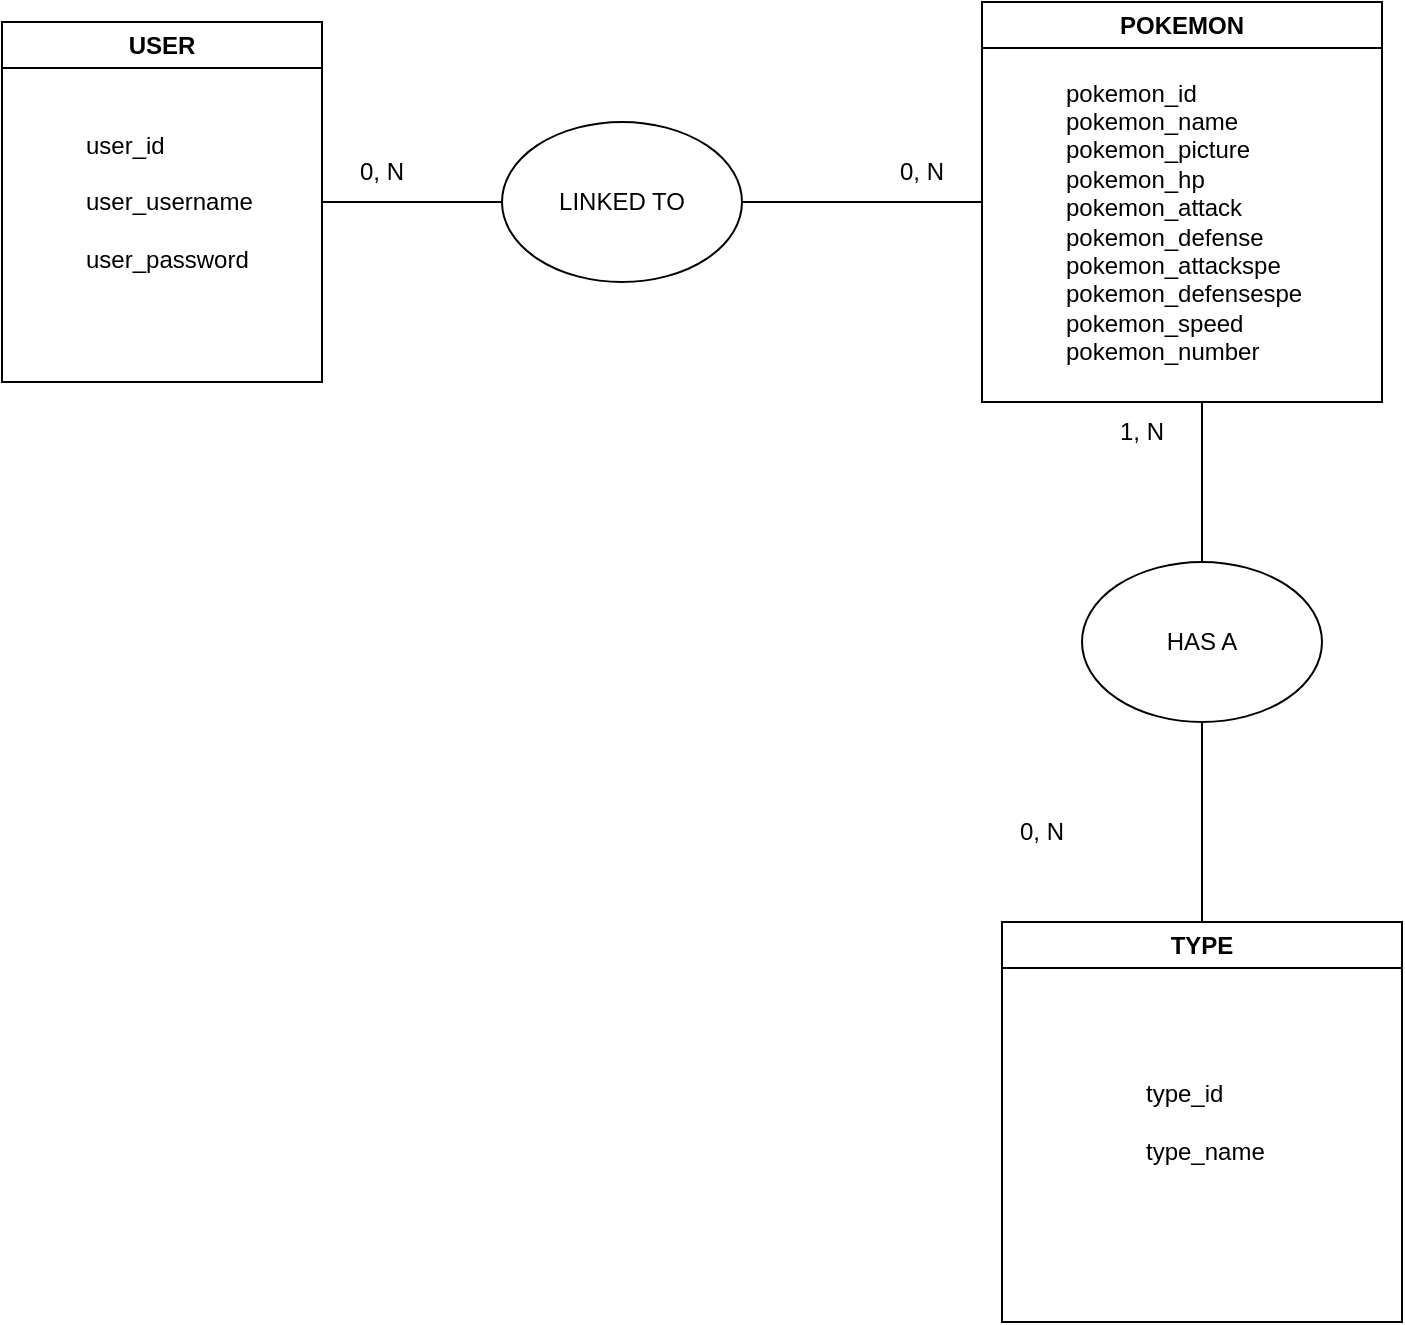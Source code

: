 <mxfile version="21.7.4" type="device">
  <diagram name="Page-1" id="aP4xpSwZqgnwJ2yMxaQ7">
    <mxGraphModel dx="2074" dy="1070" grid="1" gridSize="10" guides="1" tooltips="1" connect="1" arrows="1" fold="1" page="1" pageScale="1" pageWidth="827" pageHeight="1169" math="0" shadow="0">
      <root>
        <mxCell id="0" />
        <mxCell id="1" parent="0" />
        <mxCell id="vogE3yvGKdfBUrHDdPil-5" value="LINKED TO" style="ellipse;whiteSpace=wrap;html=1;" parent="1" vertex="1">
          <mxGeometry x="340" y="260" width="120" height="80" as="geometry" />
        </mxCell>
        <mxCell id="vogE3yvGKdfBUrHDdPil-6" value="" style="endArrow=none;html=1;rounded=0;exitX=0;exitY=1;exitDx=0;exitDy=0;" parent="1" source="vogE3yvGKdfBUrHDdPil-16" target="vogE3yvGKdfBUrHDdPil-5" edge="1">
          <mxGeometry width="50" height="50" relative="1" as="geometry">
            <mxPoint x="260" y="300" as="sourcePoint" />
            <mxPoint x="400" y="430" as="targetPoint" />
          </mxGeometry>
        </mxCell>
        <mxCell id="vogE3yvGKdfBUrHDdPil-7" value="" style="endArrow=none;html=1;rounded=0;exitX=0;exitY=0.5;exitDx=0;exitDy=0;entryX=1;entryY=0.5;entryDx=0;entryDy=0;" parent="1" target="vogE3yvGKdfBUrHDdPil-5" edge="1">
          <mxGeometry width="50" height="50" relative="1" as="geometry">
            <mxPoint x="580" y="300" as="sourcePoint" />
            <mxPoint x="440" y="530" as="targetPoint" />
          </mxGeometry>
        </mxCell>
        <mxCell id="vogE3yvGKdfBUrHDdPil-8" value="HAS A" style="ellipse;whiteSpace=wrap;html=1;" parent="1" vertex="1">
          <mxGeometry x="630" y="480" width="120" height="80" as="geometry" />
        </mxCell>
        <mxCell id="vogE3yvGKdfBUrHDdPil-9" value="" style="endArrow=none;html=1;rounded=0;exitX=0.5;exitY=0;exitDx=0;exitDy=0;entryX=0.5;entryY=1;entryDx=0;entryDy=0;" parent="1" target="vogE3yvGKdfBUrHDdPil-8" edge="1">
          <mxGeometry width="50" height="50" relative="1" as="geometry">
            <mxPoint x="690" y="660" as="sourcePoint" />
            <mxPoint x="650" y="480" as="targetPoint" />
          </mxGeometry>
        </mxCell>
        <mxCell id="vogE3yvGKdfBUrHDdPil-10" value="" style="endArrow=none;html=1;rounded=0;exitX=0.5;exitY=0;exitDx=0;exitDy=0;" parent="1" source="vogE3yvGKdfBUrHDdPil-8" edge="1">
          <mxGeometry width="50" height="50" relative="1" as="geometry">
            <mxPoint x="390" y="580" as="sourcePoint" />
            <mxPoint x="690" y="400" as="targetPoint" />
            <Array as="points">
              <mxPoint x="690" y="470" />
            </Array>
          </mxGeometry>
        </mxCell>
        <mxCell id="vogE3yvGKdfBUrHDdPil-16" value="0, N" style="text;strokeColor=none;align=center;fillColor=none;html=1;verticalAlign=middle;whiteSpace=wrap;rounded=0;" parent="1" vertex="1">
          <mxGeometry x="250" y="270" width="60" height="30" as="geometry" />
        </mxCell>
        <mxCell id="vogE3yvGKdfBUrHDdPil-18" value="0, N" style="text;strokeColor=none;align=center;fillColor=none;html=1;verticalAlign=middle;whiteSpace=wrap;rounded=0;" parent="1" vertex="1">
          <mxGeometry x="520" y="270" width="60" height="30" as="geometry" />
        </mxCell>
        <mxCell id="vogE3yvGKdfBUrHDdPil-19" value="1, N" style="text;strokeColor=none;align=center;fillColor=none;html=1;verticalAlign=middle;whiteSpace=wrap;rounded=0;" parent="1" vertex="1">
          <mxGeometry x="630" y="400" width="60" height="30" as="geometry" />
        </mxCell>
        <mxCell id="vogE3yvGKdfBUrHDdPil-20" value="0, N" style="text;strokeColor=none;align=center;fillColor=none;html=1;verticalAlign=middle;whiteSpace=wrap;rounded=0;" parent="1" vertex="1">
          <mxGeometry x="580" y="600" width="60" height="30" as="geometry" />
        </mxCell>
        <mxCell id="vogE3yvGKdfBUrHDdPil-27" value="USER" style="swimlane;whiteSpace=wrap;html=1;" parent="1" vertex="1">
          <mxGeometry x="90" y="210" width="160" height="180" as="geometry" />
        </mxCell>
        <mxCell id="vogE3yvGKdfBUrHDdPil-29" value="user_id&lt;br&gt;&lt;br&gt;user_username&lt;br&gt;&lt;br&gt;user_password" style="text;html=1;align=left;verticalAlign=middle;resizable=0;points=[];autosize=1;strokeColor=none;fillColor=none;" parent="vogE3yvGKdfBUrHDdPil-27" vertex="1">
          <mxGeometry x="40" y="45" width="110" height="90" as="geometry" />
        </mxCell>
        <mxCell id="vogE3yvGKdfBUrHDdPil-30" value="POKEMON" style="swimlane;whiteSpace=wrap;html=1;" parent="1" vertex="1">
          <mxGeometry x="580" y="200" width="200" height="200" as="geometry" />
        </mxCell>
        <mxCell id="vogE3yvGKdfBUrHDdPil-28" value="pokemon_id&lt;br&gt;pokemon_name&lt;br&gt;pokemon_picture&lt;br&gt;pokemon_hp&lt;br&gt;pokemon_attack&lt;br&gt;pokemon_defense&lt;br&gt;pokemon_attackspe&lt;br&gt;pokemon_defensespe&lt;br&gt;pokemon_speed&lt;br&gt;pokemon_number" style="text;html=1;align=left;verticalAlign=middle;resizable=0;points=[];autosize=1;strokeColor=none;fillColor=none;strokeWidth=0;spacingTop=0;" parent="vogE3yvGKdfBUrHDdPil-30" vertex="1">
          <mxGeometry x="40" y="30" width="140" height="160" as="geometry" />
        </mxCell>
        <mxCell id="vogE3yvGKdfBUrHDdPil-33" value="TYPE" style="swimlane;whiteSpace=wrap;html=1;" parent="1" vertex="1">
          <mxGeometry x="590" y="660" width="200" height="200" as="geometry" />
        </mxCell>
        <mxCell id="vogE3yvGKdfBUrHDdPil-34" value="type_id&lt;br&gt;&lt;br&gt;&lt;div style=&quot;&quot;&gt;&lt;span style=&quot;background-color: initial;&quot;&gt;type_name&lt;/span&gt;&lt;/div&gt;" style="text;html=1;align=left;verticalAlign=middle;resizable=0;points=[];autosize=1;strokeColor=none;fillColor=none;" parent="vogE3yvGKdfBUrHDdPil-33" vertex="1">
          <mxGeometry x="70" y="70" width="80" height="60" as="geometry" />
        </mxCell>
      </root>
    </mxGraphModel>
  </diagram>
</mxfile>
